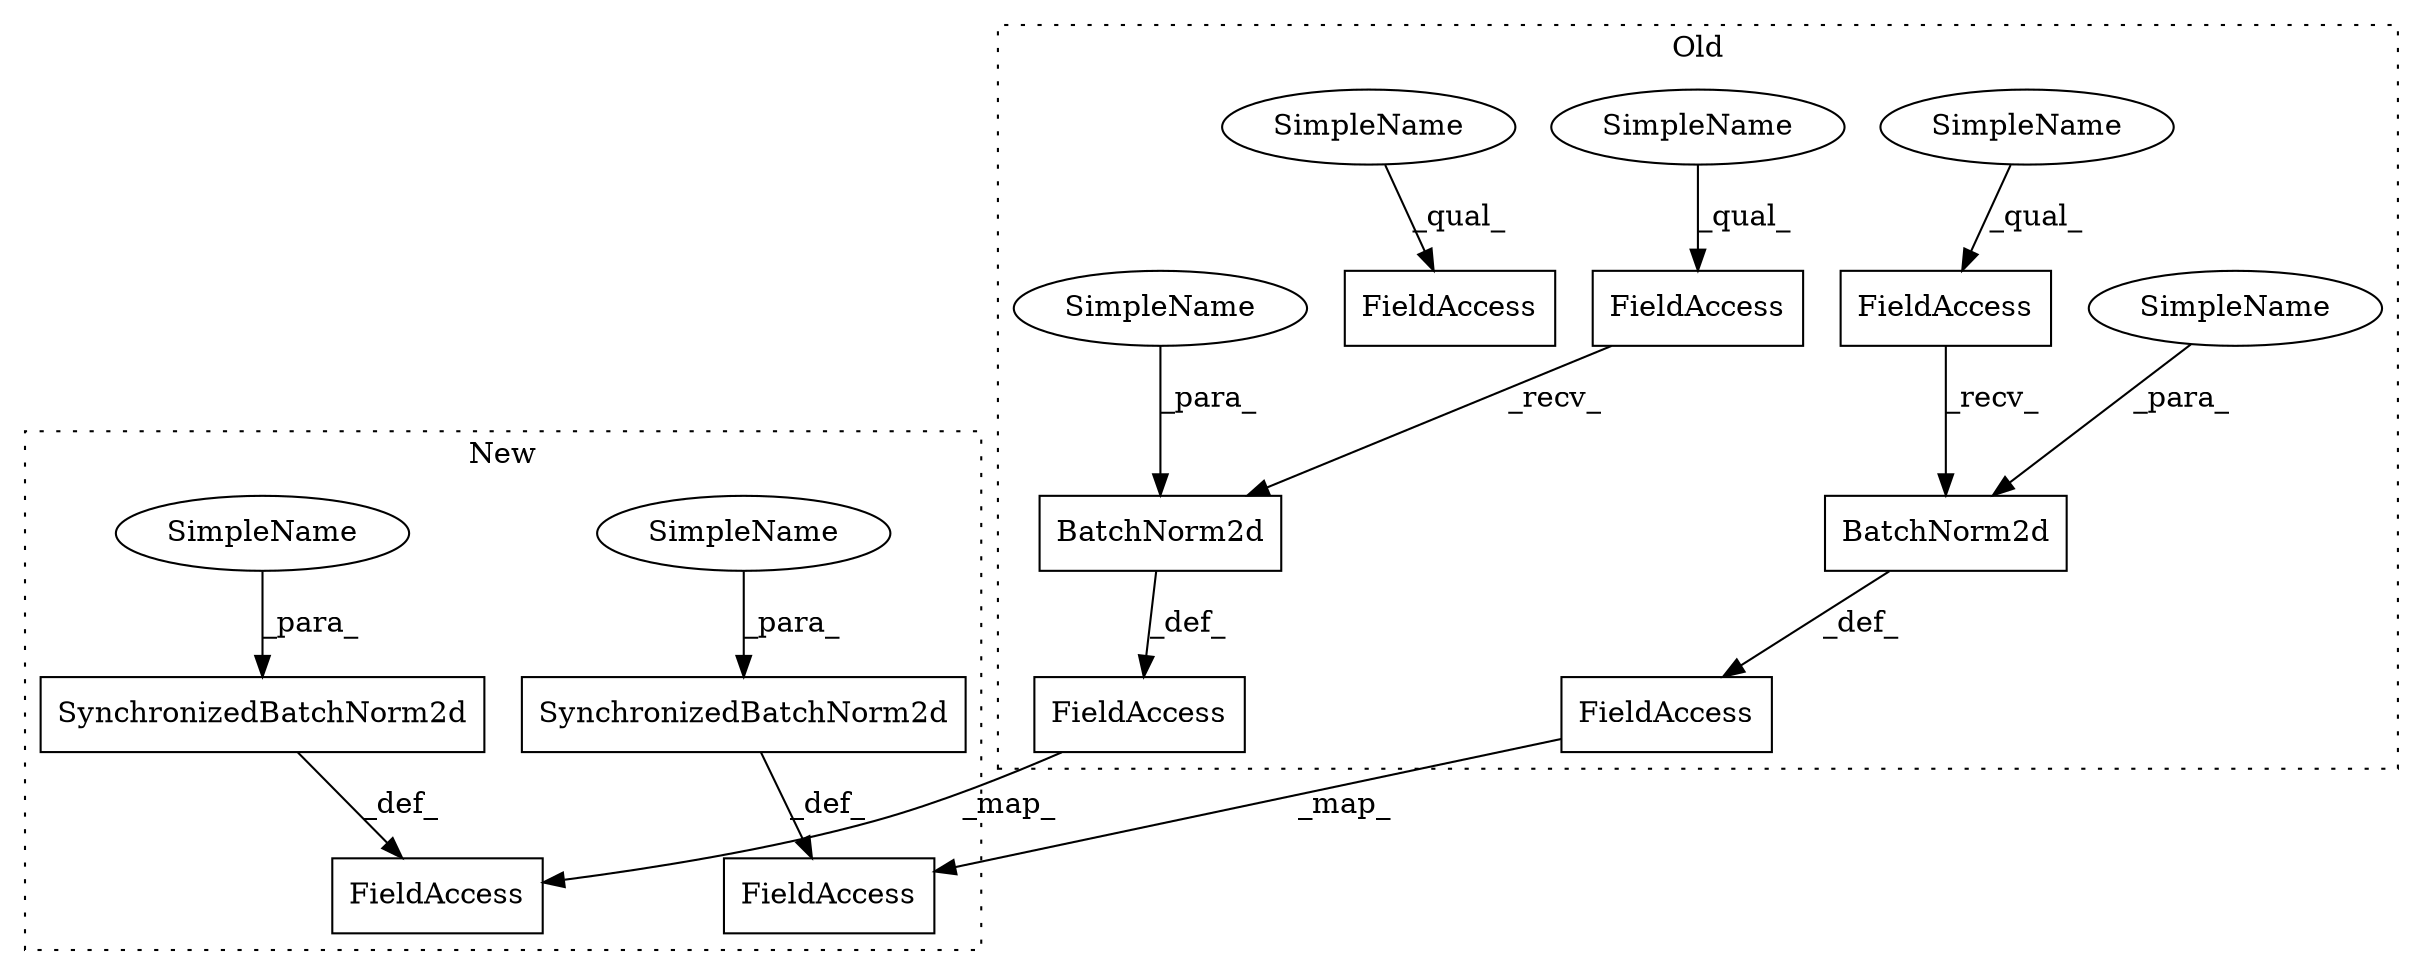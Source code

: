 digraph G {
subgraph cluster0 {
1 [label="BatchNorm2d" a="32" s="1700,1715" l="12,1" shape="box"];
3 [label="FieldAccess" a="22" s="1691" l="8" shape="box"];
4 [label="FieldAccess" a="22" s="1350" l="8" shape="box"];
5 [label="BatchNorm2d" a="32" s="1359,1374" l="12,1" shape="box"];
7 [label="FieldAccess" a="22" s="1398" l="9" shape="box"];
10 [label="FieldAccess" a="22" s="1155" l="9" shape="box"];
11 [label="FieldAccess" a="22" s="1593" l="8" shape="box"];
12 [label="SimpleName" a="42" s="1371" l="3" shape="ellipse"];
13 [label="SimpleName" a="42" s="1712" l="3" shape="ellipse"];
14 [label="SimpleName" a="42" s="1691" l="5" shape="ellipse"];
15 [label="SimpleName" a="42" s="1593" l="5" shape="ellipse"];
16 [label="SimpleName" a="42" s="1350" l="5" shape="ellipse"];
label = "Old";
style="dotted";
}
subgraph cluster1 {
2 [label="SynchronizedBatchNorm2d" a="32" s="1748,1775" l="24,1" shape="box"];
6 [label="FieldAccess" a="22" s="1449" l="9" shape="box"];
8 [label="SynchronizedBatchNorm2d" a="32" s="1398,1425" l="24,1" shape="box"];
9 [label="FieldAccess" a="22" s="1200" l="9" shape="box"];
17 [label="SimpleName" a="42" s="1772" l="3" shape="ellipse"];
18 [label="SimpleName" a="42" s="1422" l="3" shape="ellipse"];
label = "New";
style="dotted";
}
1 -> 7 [label="_def_"];
2 -> 6 [label="_def_"];
3 -> 1 [label="_recv_"];
4 -> 5 [label="_recv_"];
5 -> 10 [label="_def_"];
7 -> 6 [label="_map_"];
8 -> 9 [label="_def_"];
10 -> 9 [label="_map_"];
12 -> 5 [label="_para_"];
13 -> 1 [label="_para_"];
14 -> 3 [label="_qual_"];
15 -> 11 [label="_qual_"];
16 -> 4 [label="_qual_"];
17 -> 2 [label="_para_"];
18 -> 8 [label="_para_"];
}